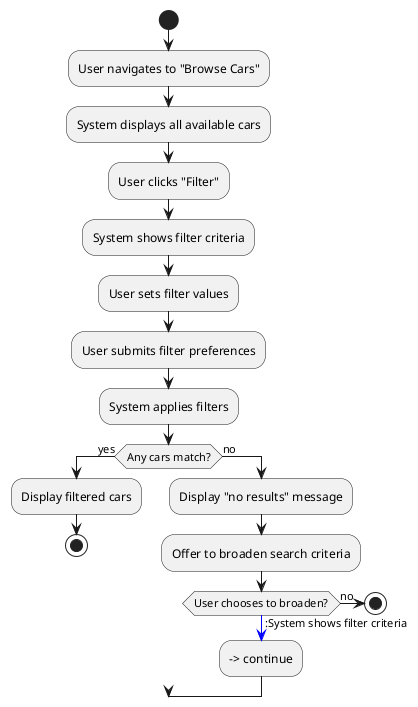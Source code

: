 @startuml
start

:User navigates to "Browse Cars";
:System displays all available cars;
:User clicks "Filter";
:System shows filter criteria;
:User sets filter values;
:User submits filter preferences;
:System applies filters;

if (Any cars match?) then (yes)
  :Display filtered cars;
  stop
else (no)
  :Display "no results" message;
  :Offer to broaden search criteria;
  if (User chooses to broaden?) then (yes)
    -[#blue]-> :System shows filter criteria;
    --> continue
  else (no)
    stop
  endif
endif

@enduml
